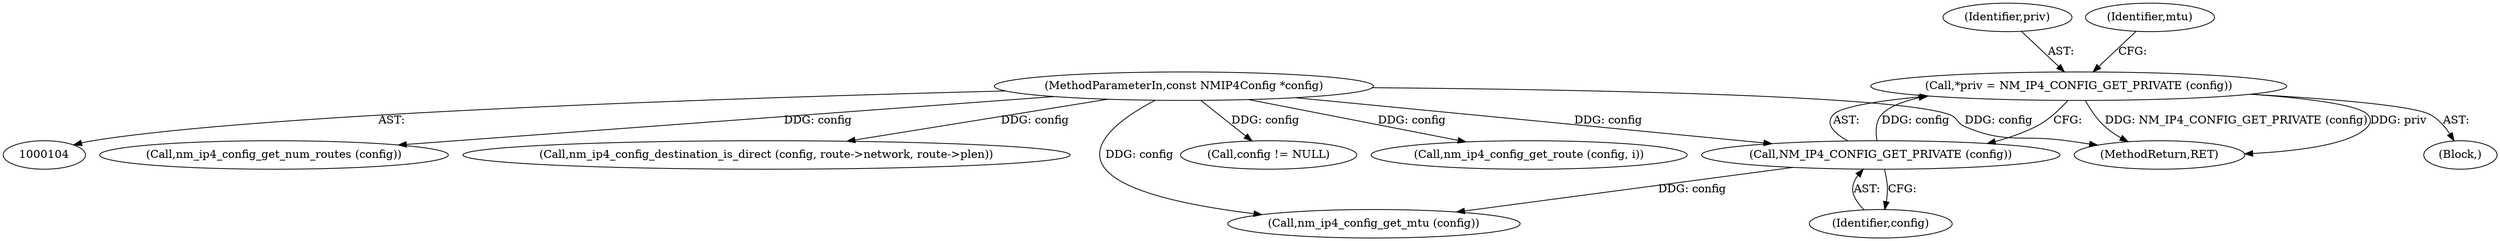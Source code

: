 digraph "0_NetworkManager_d5fc88e573fa58b93034b04d35a2454f5d28cad9_0@pointer" {
"1000110" [label="(Call,*priv = NM_IP4_CONFIG_GET_PRIVATE (config))"];
"1000112" [label="(Call,NM_IP4_CONFIG_GET_PRIVATE (config))"];
"1000105" [label="(MethodParameterIn,const NMIP4Config *config)"];
"1000145" [label="(Call,nm_ip4_config_get_num_routes (config))"];
"1000180" [label="(Call,nm_ip4_config_destination_is_direct (config, route->network, route->plen))"];
"1000113" [label="(Identifier,config)"];
"1000117" [label="(Call,nm_ip4_config_get_mtu (config))"];
"1000105" [label="(MethodParameterIn,const NMIP4Config *config)"];
"1000110" [label="(Call,*priv = NM_IP4_CONFIG_GET_PRIVATE (config))"];
"1000111" [label="(Identifier,priv)"];
"1000108" [label="(Block,)"];
"1000116" [label="(Identifier,mtu)"];
"1000112" [label="(Call,NM_IP4_CONFIG_GET_PRIVATE (config))"];
"1000131" [label="(Call,config != NULL)"];
"1000215" [label="(MethodReturn,RET)"];
"1000170" [label="(Call,nm_ip4_config_get_route (config, i))"];
"1000110" -> "1000108"  [label="AST: "];
"1000110" -> "1000112"  [label="CFG: "];
"1000111" -> "1000110"  [label="AST: "];
"1000112" -> "1000110"  [label="AST: "];
"1000116" -> "1000110"  [label="CFG: "];
"1000110" -> "1000215"  [label="DDG: NM_IP4_CONFIG_GET_PRIVATE (config)"];
"1000110" -> "1000215"  [label="DDG: priv"];
"1000112" -> "1000110"  [label="DDG: config"];
"1000112" -> "1000113"  [label="CFG: "];
"1000113" -> "1000112"  [label="AST: "];
"1000105" -> "1000112"  [label="DDG: config"];
"1000112" -> "1000117"  [label="DDG: config"];
"1000105" -> "1000104"  [label="AST: "];
"1000105" -> "1000215"  [label="DDG: config"];
"1000105" -> "1000117"  [label="DDG: config"];
"1000105" -> "1000131"  [label="DDG: config"];
"1000105" -> "1000145"  [label="DDG: config"];
"1000105" -> "1000170"  [label="DDG: config"];
"1000105" -> "1000180"  [label="DDG: config"];
}
